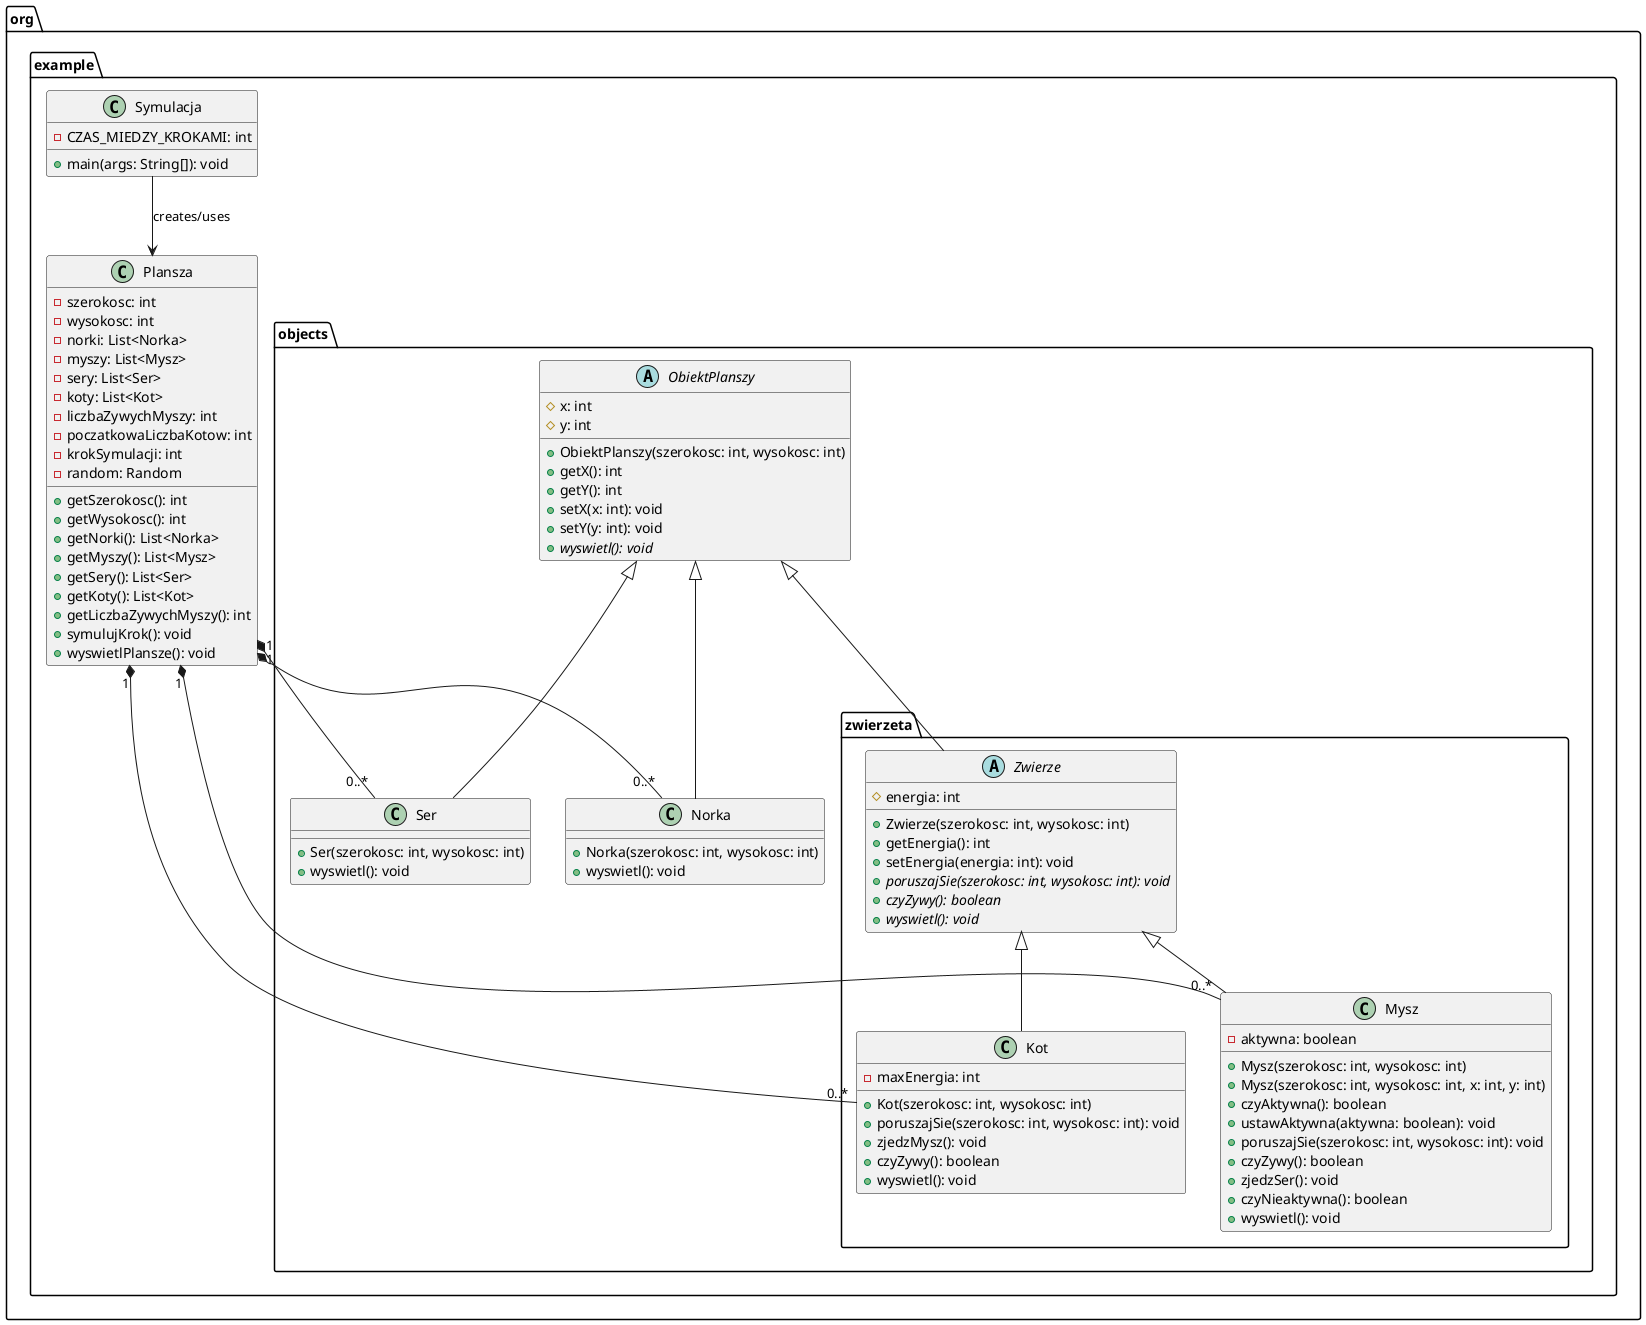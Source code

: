 @startuml

package "org.example" {
  class Plansza {
    -szerokosc: int
    -wysokosc: int
    -norki: List<Norka>
    -myszy: List<Mysz>
    -sery: List<Ser>
    -koty: List<Kot>
    -liczbaZywychMyszy: int
    -poczatkowaLiczbaKotow: int
    -krokSymulacji: int
    -random: Random
    +getSzerokosc(): int
    +getWysokosc(): int
    +getNorki(): List<Norka>
    +getMyszy(): List<Mysz>
    +getSery(): List<Ser>
    +getKoty(): List<Kot>
    +getLiczbaZywychMyszy(): int
    +symulujKrok(): void
    +wyswietlPlansze(): void
  }

  class Symulacja {
    -CZAS_MIEDZY_KROKAMI: int
    +main(args: String[]): void
  }
}

package "org.example.objects" {
  abstract class ObiektPlanszy {
    #x: int
    #y: int
    +ObiektPlanszy(szerokosc: int, wysokosc: int)
    +getX(): int
    +getY(): int
    +setX(x: int): void
    +setY(y: int): void
    +wyswietl(): void {abstract}
  }

  class Norka {
    +Norka(szerokosc: int, wysokosc: int)
    +wyswietl(): void
  }

  class Ser {
    +Ser(szerokosc: int, wysokosc: int)
    +wyswietl(): void
  }
}

package "org.example.objects.zwierzeta" {
  abstract class Zwierze {
    #energia: int
    +Zwierze(szerokosc: int, wysokosc: int)
    +getEnergia(): int
    +setEnergia(energia: int): void
    +poruszajSie(szerokosc: int, wysokosc: int): void {abstract}
    +czyZywy(): boolean {abstract}
    +wyswietl(): void {abstract}
  }

  class Kot {
    -maxEnergia: int
    +Kot(szerokosc: int, wysokosc: int)
    +poruszajSie(szerokosc: int, wysokosc: int): void
    +zjedzMysz(): void
    +czyZywy(): boolean
    +wyswietl(): void
  }

  class Mysz {
    -aktywna: boolean
    +Mysz(szerokosc: int, wysokosc: int)
    +Mysz(szerokosc: int, wysokosc: int, x: int, y: int)
    +czyAktywna(): boolean
    +ustawAktywna(aktywna: boolean): void
    +poruszajSie(szerokosc: int, wysokosc: int): void
    +czyZywy(): boolean
    +zjedzSer(): void
    +czyNieaktywna(): boolean
    +wyswietl(): void
  }
}

' Relationships
ObiektPlanszy <|-- Norka
ObiektPlanszy <|-- Ser
ObiektPlanszy <|-- Zwierze
Zwierze <|-- Kot
Zwierze <|-- Mysz

Plansza "1" *-- "0..*" Norka
Plansza "1" *-- "0..*" Mysz
Plansza "1" *-- "0..*" Ser
Plansza "1" *-- "0..*" Kot

Symulacja --> Plansza : creates/uses

@enduml